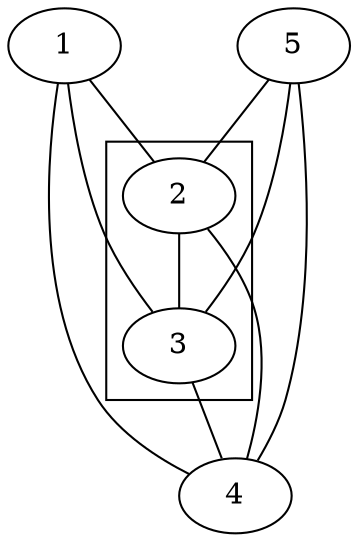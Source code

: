 graph G
{
    1 -- {2 3 4}
    5 -- {2 3 4}
    2 -- {3 4}
    3 -- 4
    subgraph cluster2
    {
        2 3 
    }
}
